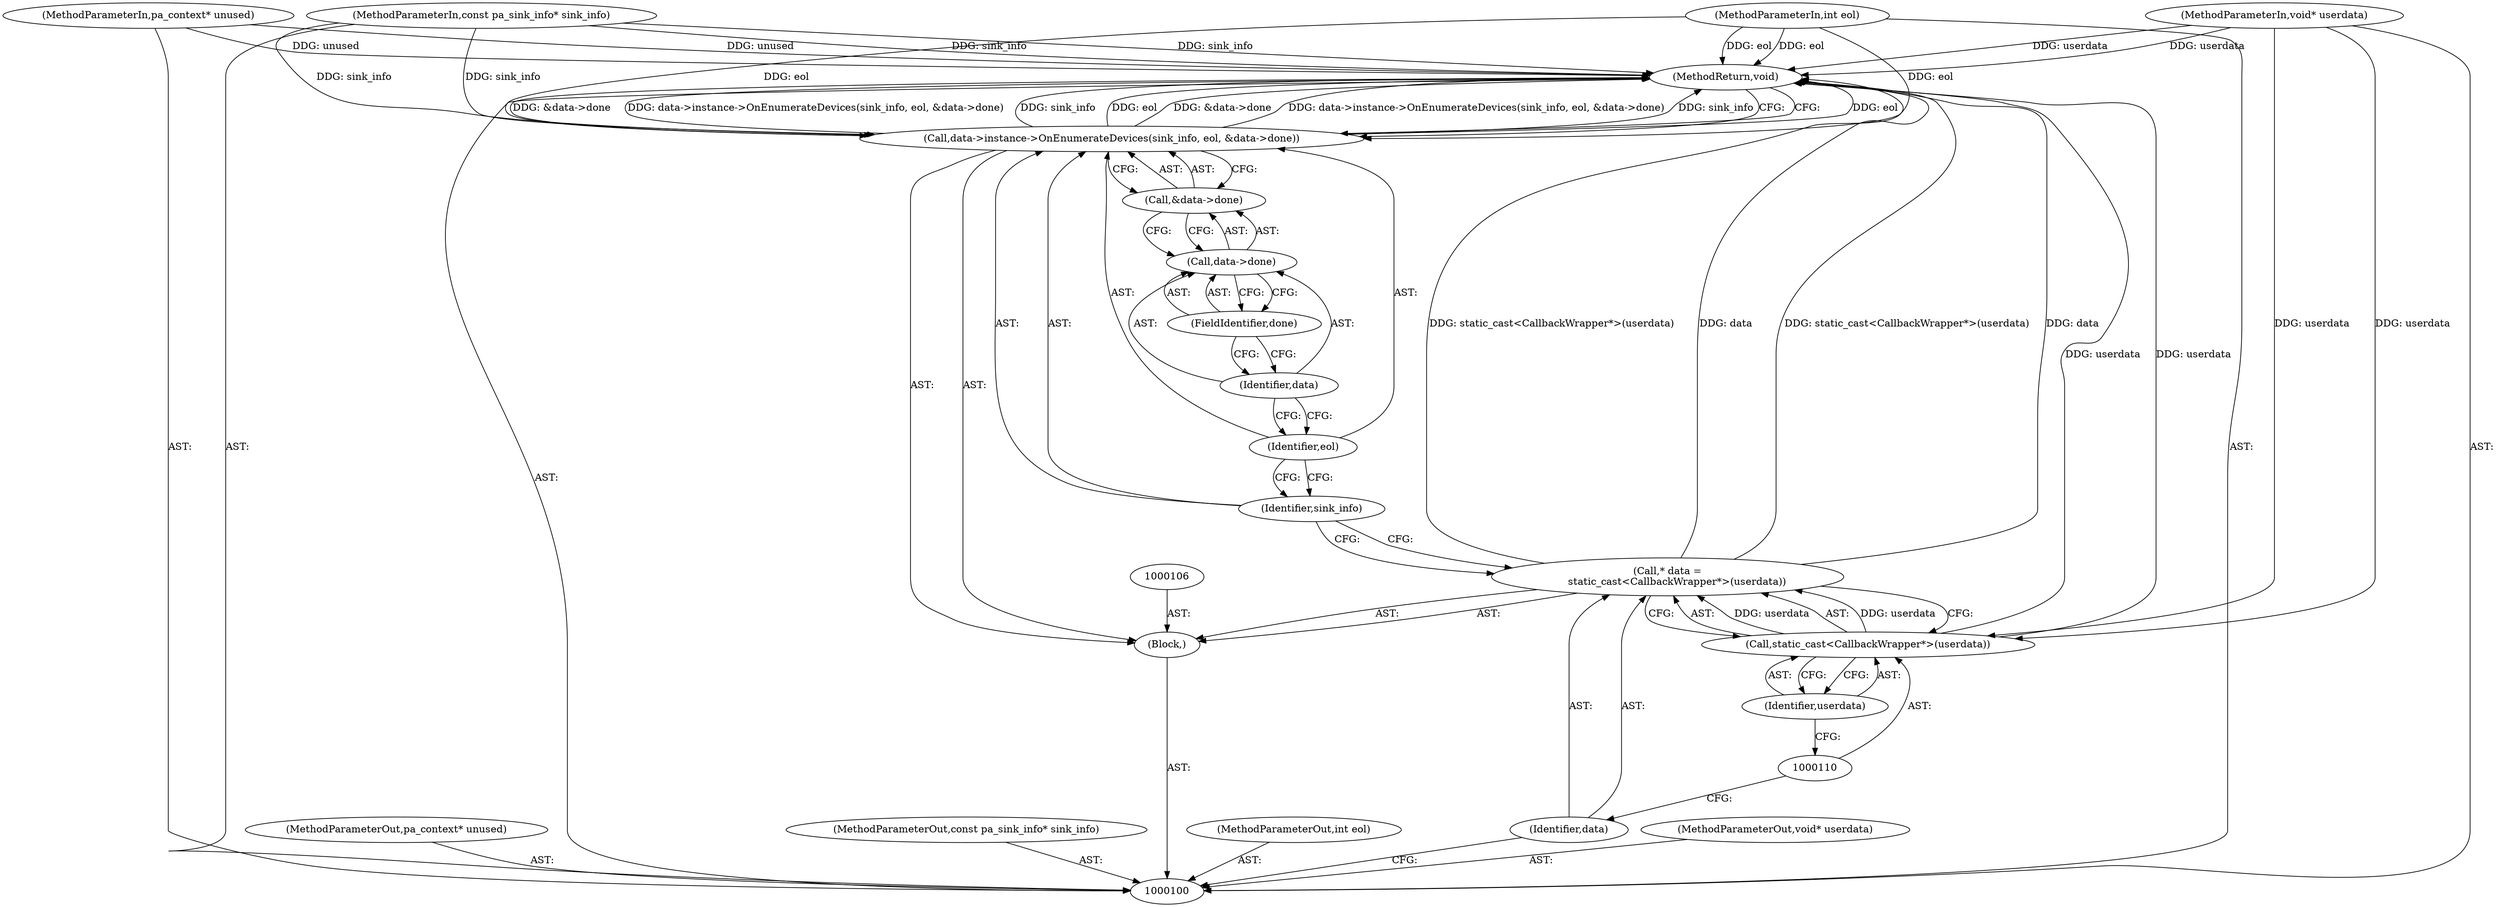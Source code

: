digraph "0_Chrome_51dfe5e3b332bcea02fb4d4c7493ae841106dd9b_12" {
"1000119" [label="(MethodReturn,void)"];
"1000101" [label="(MethodParameterIn,pa_context* unused)"];
"1000152" [label="(MethodParameterOut,pa_context* unused)"];
"1000102" [label="(MethodParameterIn,const pa_sink_info* sink_info)"];
"1000153" [label="(MethodParameterOut,const pa_sink_info* sink_info)"];
"1000103" [label="(MethodParameterIn,int eol)"];
"1000154" [label="(MethodParameterOut,int eol)"];
"1000104" [label="(MethodParameterIn,void* userdata)"];
"1000155" [label="(MethodParameterOut,void* userdata)"];
"1000105" [label="(Block,)"];
"1000107" [label="(Call,* data =\n      static_cast<CallbackWrapper*>(userdata))"];
"1000108" [label="(Identifier,data)"];
"1000111" [label="(Identifier,userdata)"];
"1000109" [label="(Call,static_cast<CallbackWrapper*>(userdata))"];
"1000112" [label="(Call,data->instance->OnEnumerateDevices(sink_info, eol, &data->done))"];
"1000113" [label="(Identifier,sink_info)"];
"1000114" [label="(Identifier,eol)"];
"1000115" [label="(Call,&data->done)"];
"1000116" [label="(Call,data->done)"];
"1000117" [label="(Identifier,data)"];
"1000118" [label="(FieldIdentifier,done)"];
"1000119" -> "1000100"  [label="AST: "];
"1000119" -> "1000112"  [label="CFG: "];
"1000107" -> "1000119"  [label="DDG: data"];
"1000107" -> "1000119"  [label="DDG: static_cast<CallbackWrapper*>(userdata)"];
"1000104" -> "1000119"  [label="DDG: userdata"];
"1000112" -> "1000119"  [label="DDG: eol"];
"1000112" -> "1000119"  [label="DDG: &data->done"];
"1000112" -> "1000119"  [label="DDG: data->instance->OnEnumerateDevices(sink_info, eol, &data->done)"];
"1000112" -> "1000119"  [label="DDG: sink_info"];
"1000103" -> "1000119"  [label="DDG: eol"];
"1000109" -> "1000119"  [label="DDG: userdata"];
"1000102" -> "1000119"  [label="DDG: sink_info"];
"1000101" -> "1000119"  [label="DDG: unused"];
"1000101" -> "1000100"  [label="AST: "];
"1000101" -> "1000119"  [label="DDG: unused"];
"1000152" -> "1000100"  [label="AST: "];
"1000102" -> "1000100"  [label="AST: "];
"1000102" -> "1000119"  [label="DDG: sink_info"];
"1000102" -> "1000112"  [label="DDG: sink_info"];
"1000153" -> "1000100"  [label="AST: "];
"1000103" -> "1000100"  [label="AST: "];
"1000103" -> "1000119"  [label="DDG: eol"];
"1000103" -> "1000112"  [label="DDG: eol"];
"1000154" -> "1000100"  [label="AST: "];
"1000104" -> "1000100"  [label="AST: "];
"1000104" -> "1000119"  [label="DDG: userdata"];
"1000104" -> "1000109"  [label="DDG: userdata"];
"1000155" -> "1000100"  [label="AST: "];
"1000105" -> "1000100"  [label="AST: "];
"1000106" -> "1000105"  [label="AST: "];
"1000107" -> "1000105"  [label="AST: "];
"1000112" -> "1000105"  [label="AST: "];
"1000107" -> "1000105"  [label="AST: "];
"1000107" -> "1000109"  [label="CFG: "];
"1000108" -> "1000107"  [label="AST: "];
"1000109" -> "1000107"  [label="AST: "];
"1000113" -> "1000107"  [label="CFG: "];
"1000107" -> "1000119"  [label="DDG: data"];
"1000107" -> "1000119"  [label="DDG: static_cast<CallbackWrapper*>(userdata)"];
"1000109" -> "1000107"  [label="DDG: userdata"];
"1000108" -> "1000107"  [label="AST: "];
"1000108" -> "1000100"  [label="CFG: "];
"1000110" -> "1000108"  [label="CFG: "];
"1000111" -> "1000109"  [label="AST: "];
"1000111" -> "1000110"  [label="CFG: "];
"1000109" -> "1000111"  [label="CFG: "];
"1000109" -> "1000107"  [label="AST: "];
"1000109" -> "1000111"  [label="CFG: "];
"1000110" -> "1000109"  [label="AST: "];
"1000111" -> "1000109"  [label="AST: "];
"1000107" -> "1000109"  [label="CFG: "];
"1000109" -> "1000119"  [label="DDG: userdata"];
"1000109" -> "1000107"  [label="DDG: userdata"];
"1000104" -> "1000109"  [label="DDG: userdata"];
"1000112" -> "1000105"  [label="AST: "];
"1000112" -> "1000115"  [label="CFG: "];
"1000113" -> "1000112"  [label="AST: "];
"1000114" -> "1000112"  [label="AST: "];
"1000115" -> "1000112"  [label="AST: "];
"1000119" -> "1000112"  [label="CFG: "];
"1000112" -> "1000119"  [label="DDG: eol"];
"1000112" -> "1000119"  [label="DDG: &data->done"];
"1000112" -> "1000119"  [label="DDG: data->instance->OnEnumerateDevices(sink_info, eol, &data->done)"];
"1000112" -> "1000119"  [label="DDG: sink_info"];
"1000102" -> "1000112"  [label="DDG: sink_info"];
"1000103" -> "1000112"  [label="DDG: eol"];
"1000113" -> "1000112"  [label="AST: "];
"1000113" -> "1000107"  [label="CFG: "];
"1000114" -> "1000113"  [label="CFG: "];
"1000114" -> "1000112"  [label="AST: "];
"1000114" -> "1000113"  [label="CFG: "];
"1000117" -> "1000114"  [label="CFG: "];
"1000115" -> "1000112"  [label="AST: "];
"1000115" -> "1000116"  [label="CFG: "];
"1000116" -> "1000115"  [label="AST: "];
"1000112" -> "1000115"  [label="CFG: "];
"1000116" -> "1000115"  [label="AST: "];
"1000116" -> "1000118"  [label="CFG: "];
"1000117" -> "1000116"  [label="AST: "];
"1000118" -> "1000116"  [label="AST: "];
"1000115" -> "1000116"  [label="CFG: "];
"1000117" -> "1000116"  [label="AST: "];
"1000117" -> "1000114"  [label="CFG: "];
"1000118" -> "1000117"  [label="CFG: "];
"1000118" -> "1000116"  [label="AST: "];
"1000118" -> "1000117"  [label="CFG: "];
"1000116" -> "1000118"  [label="CFG: "];
}
